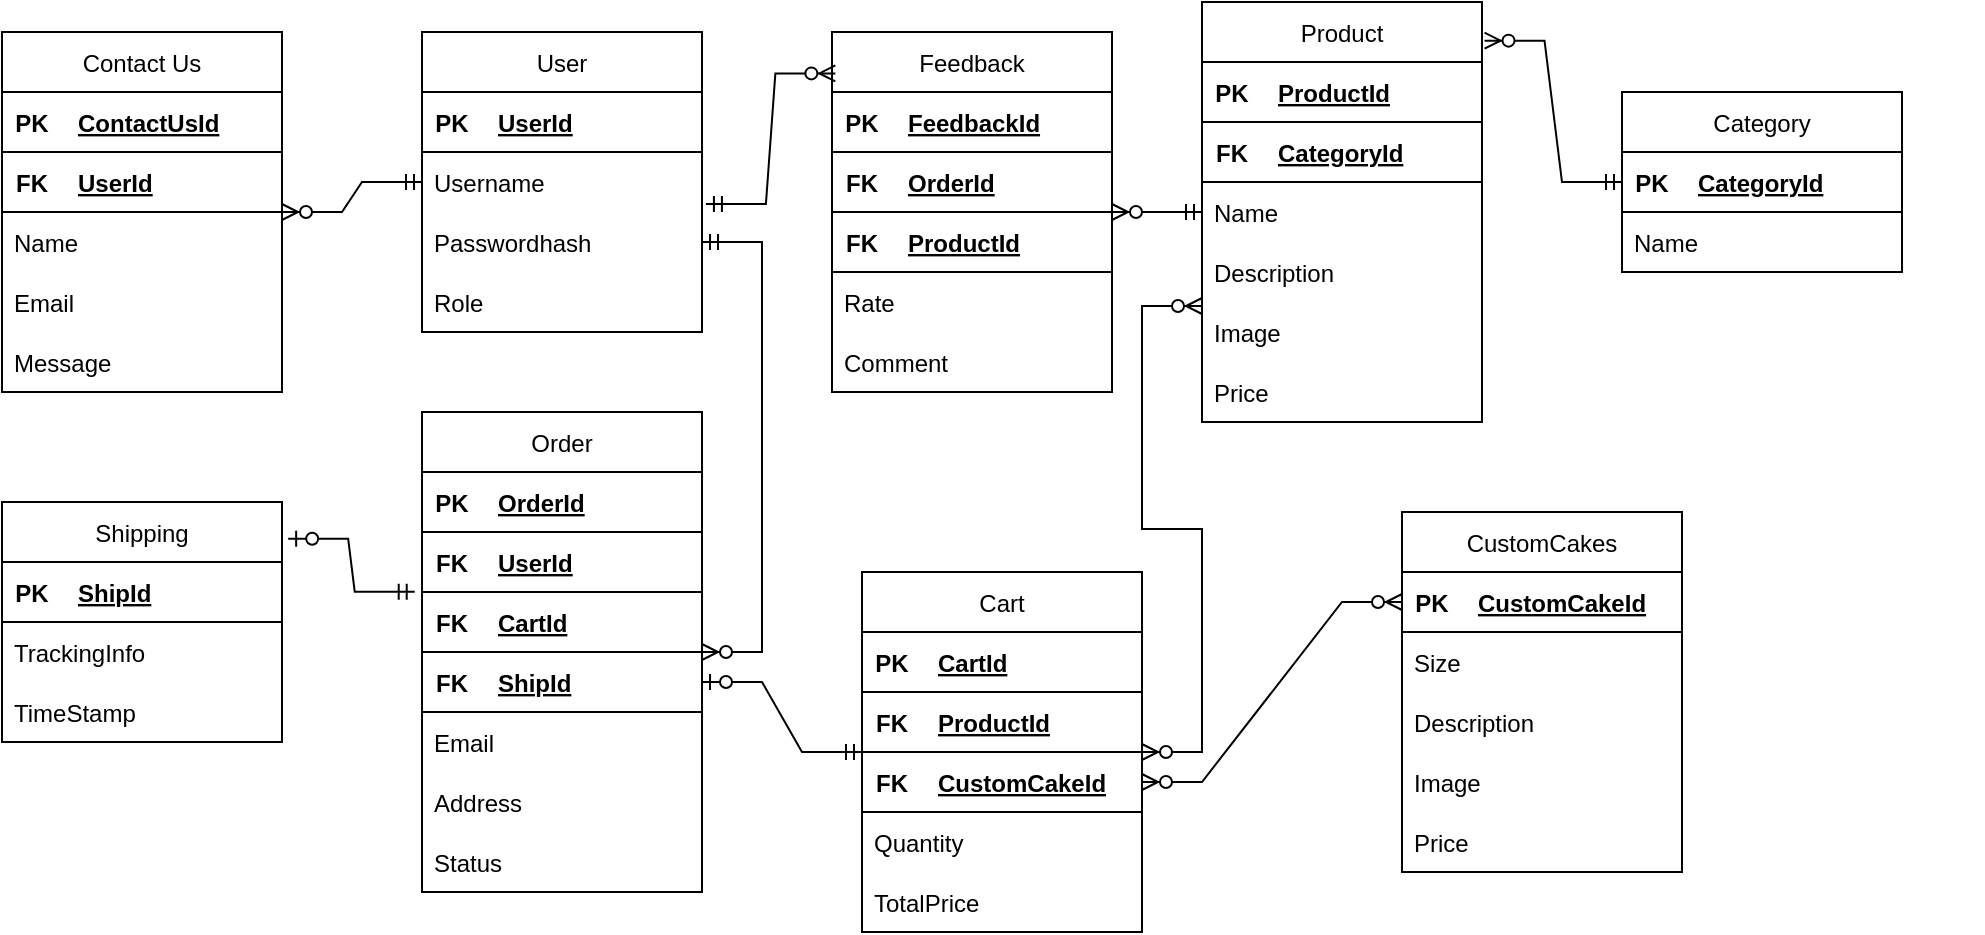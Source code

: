 <mxfile version="20.5.1" type="device"><diagram id="cWGAljSvJRUKLEE6Sag6" name="Page-1"><mxGraphModel dx="2128" dy="1647" grid="1" gridSize="10" guides="1" tooltips="1" connect="1" arrows="1" fold="1" page="1" pageScale="1" pageWidth="850" pageHeight="1100" math="0" shadow="0"><root><mxCell id="0"/><mxCell id="1" parent="0"/><mxCell id="xQ8ZMdHr25wMvEEvFmEQ-3" value="User" style="swimlane;fontStyle=0;childLayout=stackLayout;horizontal=1;startSize=30;horizontalStack=0;resizeParent=1;resizeParentMax=0;resizeLast=0;collapsible=1;marginBottom=0;" parent="1" vertex="1"><mxGeometry x="50" y="-650" width="140" height="150" as="geometry"/></mxCell><mxCell id="ALskU5TVY3MerfSQybo8-21" value="" style="shape=tableRow;horizontal=0;startSize=0;swimlaneHead=0;swimlaneBody=0;fillColor=none;collapsible=0;dropTarget=0;points=[[0,0.5],[1,0.5]];portConstraint=eastwest;top=0;left=0;right=0;bottom=1;" parent="xQ8ZMdHr25wMvEEvFmEQ-3" vertex="1"><mxGeometry y="30" width="140" height="30" as="geometry"/></mxCell><mxCell id="ALskU5TVY3MerfSQybo8-22" value="PK" style="shape=partialRectangle;connectable=0;fillColor=none;top=0;left=0;bottom=0;right=0;fontStyle=1;overflow=hidden;" parent="ALskU5TVY3MerfSQybo8-21" vertex="1"><mxGeometry width="30" height="30" as="geometry"><mxRectangle width="30" height="30" as="alternateBounds"/></mxGeometry></mxCell><mxCell id="ALskU5TVY3MerfSQybo8-23" value="UserId" style="shape=partialRectangle;connectable=0;fillColor=none;top=0;left=0;bottom=0;right=0;align=left;spacingLeft=6;fontStyle=5;overflow=hidden;" parent="ALskU5TVY3MerfSQybo8-21" vertex="1"><mxGeometry x="30" width="150" height="30" as="geometry"><mxRectangle width="150" height="30" as="alternateBounds"/></mxGeometry></mxCell><mxCell id="xQ8ZMdHr25wMvEEvFmEQ-5" value="Username" style="text;strokeColor=none;fillColor=none;align=left;verticalAlign=middle;spacingLeft=4;spacingRight=4;overflow=hidden;points=[[0,0.5],[1,0.5]];portConstraint=eastwest;rotatable=0;" parent="xQ8ZMdHr25wMvEEvFmEQ-3" vertex="1"><mxGeometry y="60" width="140" height="30" as="geometry"/></mxCell><mxCell id="xQ8ZMdHr25wMvEEvFmEQ-6" value="Passwordhash" style="text;strokeColor=none;fillColor=none;align=left;verticalAlign=middle;spacingLeft=4;spacingRight=4;overflow=hidden;points=[[0,0.5],[1,0.5]];portConstraint=eastwest;rotatable=0;" parent="xQ8ZMdHr25wMvEEvFmEQ-3" vertex="1"><mxGeometry y="90" width="140" height="30" as="geometry"/></mxCell><mxCell id="QKYVeMGCWJXLhP2GCF33-6" value="Role" style="text;strokeColor=none;fillColor=none;align=left;verticalAlign=middle;spacingLeft=4;spacingRight=4;overflow=hidden;points=[[0,0.5],[1,0.5]];portConstraint=eastwest;rotatable=0;" parent="xQ8ZMdHr25wMvEEvFmEQ-3" vertex="1"><mxGeometry y="120" width="140" height="30" as="geometry"/></mxCell><mxCell id="xQ8ZMdHr25wMvEEvFmEQ-11" value="Product" style="swimlane;fontStyle=0;childLayout=stackLayout;horizontal=1;startSize=30;horizontalStack=0;resizeParent=1;resizeParentMax=0;resizeLast=0;collapsible=1;marginBottom=0;" parent="1" vertex="1"><mxGeometry x="440" y="-665" width="140" height="210" as="geometry"><mxRectangle x="190" y="360" width="80" height="30" as="alternateBounds"/></mxGeometry></mxCell><mxCell id="ALskU5TVY3MerfSQybo8-33" value="" style="shape=tableRow;horizontal=0;startSize=0;swimlaneHead=0;swimlaneBody=0;fillColor=none;collapsible=0;dropTarget=0;points=[[0,0.5],[1,0.5]];portConstraint=eastwest;top=0;left=0;right=0;bottom=1;" parent="xQ8ZMdHr25wMvEEvFmEQ-11" vertex="1"><mxGeometry y="30" width="140" height="30" as="geometry"/></mxCell><mxCell id="ALskU5TVY3MerfSQybo8-34" value="PK" style="shape=partialRectangle;connectable=0;fillColor=none;top=0;left=0;bottom=0;right=0;fontStyle=1;overflow=hidden;" parent="ALskU5TVY3MerfSQybo8-33" vertex="1"><mxGeometry width="30" height="30" as="geometry"><mxRectangle width="30" height="30" as="alternateBounds"/></mxGeometry></mxCell><mxCell id="ALskU5TVY3MerfSQybo8-35" value="ProductId" style="shape=partialRectangle;connectable=0;fillColor=none;top=0;left=0;bottom=0;right=0;align=left;spacingLeft=6;fontStyle=5;overflow=hidden;" parent="ALskU5TVY3MerfSQybo8-33" vertex="1"><mxGeometry x="30" width="150" height="30" as="geometry"><mxRectangle width="150" height="30" as="alternateBounds"/></mxGeometry></mxCell><mxCell id="ALskU5TVY3MerfSQybo8-62" value="" style="shape=tableRow;horizontal=0;startSize=0;swimlaneHead=0;swimlaneBody=0;fillColor=none;collapsible=0;dropTarget=0;points=[[0,0.5],[1,0.5]];portConstraint=eastwest;top=0;left=0;right=0;bottom=1;" parent="xQ8ZMdHr25wMvEEvFmEQ-11" vertex="1"><mxGeometry y="60" width="140" height="30" as="geometry"/></mxCell><mxCell id="ALskU5TVY3MerfSQybo8-63" value="FK" style="shape=partialRectangle;connectable=0;fillColor=none;top=0;left=0;bottom=0;right=0;fontStyle=1;overflow=hidden;" parent="ALskU5TVY3MerfSQybo8-62" vertex="1"><mxGeometry width="30" height="30" as="geometry"><mxRectangle width="30" height="30" as="alternateBounds"/></mxGeometry></mxCell><mxCell id="ALskU5TVY3MerfSQybo8-64" value="CategoryId" style="shape=partialRectangle;connectable=0;fillColor=none;top=0;left=0;bottom=0;right=0;align=left;spacingLeft=6;fontStyle=5;overflow=hidden;" parent="ALskU5TVY3MerfSQybo8-62" vertex="1"><mxGeometry x="30" width="150" height="30" as="geometry"><mxRectangle width="150" height="30" as="alternateBounds"/></mxGeometry></mxCell><mxCell id="xQ8ZMdHr25wMvEEvFmEQ-13" value="Name" style="text;strokeColor=none;fillColor=none;align=left;verticalAlign=middle;spacingLeft=4;spacingRight=4;overflow=hidden;points=[[0,0.5],[1,0.5]];portConstraint=eastwest;rotatable=0;" parent="xQ8ZMdHr25wMvEEvFmEQ-11" vertex="1"><mxGeometry y="90" width="140" height="30" as="geometry"/></mxCell><mxCell id="xQ8ZMdHr25wMvEEvFmEQ-14" value="Description" style="text;strokeColor=none;fillColor=none;align=left;verticalAlign=middle;spacingLeft=4;spacingRight=4;overflow=hidden;points=[[0,0.5],[1,0.5]];portConstraint=eastwest;rotatable=0;" parent="xQ8ZMdHr25wMvEEvFmEQ-11" vertex="1"><mxGeometry y="120" width="140" height="30" as="geometry"/></mxCell><mxCell id="xQ8ZMdHr25wMvEEvFmEQ-19" value="Image" style="text;strokeColor=none;fillColor=none;align=left;verticalAlign=middle;spacingLeft=4;spacingRight=4;overflow=hidden;points=[[0,0.5],[1,0.5]];portConstraint=eastwest;rotatable=0;" parent="xQ8ZMdHr25wMvEEvFmEQ-11" vertex="1"><mxGeometry y="150" width="140" height="30" as="geometry"/></mxCell><mxCell id="xQ8ZMdHr25wMvEEvFmEQ-39" value="Price" style="text;strokeColor=none;fillColor=none;align=left;verticalAlign=middle;spacingLeft=4;spacingRight=4;overflow=hidden;points=[[0,0.5],[1,0.5]];portConstraint=eastwest;rotatable=0;" parent="xQ8ZMdHr25wMvEEvFmEQ-11" vertex="1"><mxGeometry y="180" width="140" height="30" as="geometry"/></mxCell><mxCell id="xQ8ZMdHr25wMvEEvFmEQ-24" value="Feedback" style="swimlane;fontStyle=0;childLayout=stackLayout;horizontal=1;startSize=30;horizontalStack=0;resizeParent=1;resizeParentMax=0;resizeLast=0;collapsible=1;marginBottom=0;" parent="1" vertex="1"><mxGeometry x="255" y="-650" width="140" height="180" as="geometry"><mxRectangle x="190" y="360" width="80" height="30" as="alternateBounds"/></mxGeometry></mxCell><mxCell id="ALskU5TVY3MerfSQybo8-46" value="" style="shape=tableRow;horizontal=0;startSize=0;swimlaneHead=0;swimlaneBody=0;fillColor=none;collapsible=0;dropTarget=0;points=[[0,0.5],[1,0.5]];portConstraint=eastwest;top=0;left=0;right=0;bottom=1;" parent="xQ8ZMdHr25wMvEEvFmEQ-24" vertex="1"><mxGeometry y="30" width="140" height="30" as="geometry"/></mxCell><mxCell id="ALskU5TVY3MerfSQybo8-47" value="PK" style="shape=partialRectangle;connectable=0;fillColor=none;top=0;left=0;bottom=0;right=0;fontStyle=1;overflow=hidden;" parent="ALskU5TVY3MerfSQybo8-46" vertex="1"><mxGeometry width="30" height="30" as="geometry"><mxRectangle width="30" height="30" as="alternateBounds"/></mxGeometry></mxCell><mxCell id="ALskU5TVY3MerfSQybo8-48" value="FeedbackId" style="shape=partialRectangle;connectable=0;fillColor=none;top=0;left=0;bottom=0;right=0;align=left;spacingLeft=6;fontStyle=5;overflow=hidden;" parent="ALskU5TVY3MerfSQybo8-46" vertex="1"><mxGeometry x="30" width="150" height="30" as="geometry"><mxRectangle width="150" height="30" as="alternateBounds"/></mxGeometry></mxCell><mxCell id="ALskU5TVY3MerfSQybo8-59" value="" style="shape=tableRow;horizontal=0;startSize=0;swimlaneHead=0;swimlaneBody=0;fillColor=none;collapsible=0;dropTarget=0;points=[[0,0.5],[1,0.5]];portConstraint=eastwest;top=0;left=0;right=0;bottom=1;" parent="xQ8ZMdHr25wMvEEvFmEQ-24" vertex="1"><mxGeometry y="60" width="140" height="30" as="geometry"/></mxCell><mxCell id="ALskU5TVY3MerfSQybo8-60" value="FK" style="shape=partialRectangle;connectable=0;fillColor=none;top=0;left=0;bottom=0;right=0;fontStyle=1;overflow=hidden;" parent="ALskU5TVY3MerfSQybo8-59" vertex="1"><mxGeometry width="30" height="30" as="geometry"><mxRectangle width="30" height="30" as="alternateBounds"/></mxGeometry></mxCell><mxCell id="ALskU5TVY3MerfSQybo8-61" value="OrderId" style="shape=partialRectangle;connectable=0;fillColor=none;top=0;left=0;bottom=0;right=0;align=left;spacingLeft=6;fontStyle=5;overflow=hidden;" parent="ALskU5TVY3MerfSQybo8-59" vertex="1"><mxGeometry x="30" width="150" height="30" as="geometry"><mxRectangle width="150" height="30" as="alternateBounds"/></mxGeometry></mxCell><mxCell id="ALskU5TVY3MerfSQybo8-78" value="" style="shape=tableRow;horizontal=0;startSize=0;swimlaneHead=0;swimlaneBody=0;fillColor=none;collapsible=0;dropTarget=0;points=[[0,0.5],[1,0.5]];portConstraint=eastwest;top=0;left=0;right=0;bottom=1;" parent="xQ8ZMdHr25wMvEEvFmEQ-24" vertex="1"><mxGeometry y="90" width="140" height="30" as="geometry"/></mxCell><mxCell id="ALskU5TVY3MerfSQybo8-79" value="FK" style="shape=partialRectangle;connectable=0;fillColor=none;top=0;left=0;bottom=0;right=0;fontStyle=1;overflow=hidden;" parent="ALskU5TVY3MerfSQybo8-78" vertex="1"><mxGeometry width="30" height="30" as="geometry"><mxRectangle width="30" height="30" as="alternateBounds"/></mxGeometry></mxCell><mxCell id="ALskU5TVY3MerfSQybo8-80" value="ProductId" style="shape=partialRectangle;connectable=0;fillColor=none;top=0;left=0;bottom=0;right=0;align=left;spacingLeft=6;fontStyle=5;overflow=hidden;" parent="ALskU5TVY3MerfSQybo8-78" vertex="1"><mxGeometry x="30" width="150" height="30" as="geometry"><mxRectangle width="150" height="30" as="alternateBounds"/></mxGeometry></mxCell><mxCell id="xQ8ZMdHr25wMvEEvFmEQ-27" value="Rate" style="text;strokeColor=none;fillColor=none;align=left;verticalAlign=middle;spacingLeft=4;spacingRight=4;overflow=hidden;points=[[0,0.5],[1,0.5]];portConstraint=eastwest;rotatable=0;" parent="xQ8ZMdHr25wMvEEvFmEQ-24" vertex="1"><mxGeometry y="120" width="140" height="30" as="geometry"/></mxCell><mxCell id="xQ8ZMdHr25wMvEEvFmEQ-28" value="Comment" style="text;strokeColor=none;fillColor=none;align=left;verticalAlign=middle;spacingLeft=4;spacingRight=4;overflow=hidden;points=[[0,0.5],[1,0.5]];portConstraint=eastwest;rotatable=0;" parent="xQ8ZMdHr25wMvEEvFmEQ-24" vertex="1"><mxGeometry y="150" width="140" height="30" as="geometry"/></mxCell><mxCell id="xQ8ZMdHr25wMvEEvFmEQ-32" value="Order" style="swimlane;fontStyle=0;childLayout=stackLayout;horizontal=1;startSize=30;horizontalStack=0;resizeParent=1;resizeParentMax=0;resizeLast=0;collapsible=1;marginBottom=0;" parent="1" vertex="1"><mxGeometry x="50" y="-460" width="140" height="240" as="geometry"/></mxCell><mxCell id="ALskU5TVY3MerfSQybo8-43" value="" style="shape=tableRow;horizontal=0;startSize=0;swimlaneHead=0;swimlaneBody=0;fillColor=none;collapsible=0;dropTarget=0;points=[[0,0.5],[1,0.5]];portConstraint=eastwest;top=0;left=0;right=0;bottom=1;" parent="xQ8ZMdHr25wMvEEvFmEQ-32" vertex="1"><mxGeometry y="30" width="140" height="30" as="geometry"/></mxCell><mxCell id="ALskU5TVY3MerfSQybo8-44" value="PK" style="shape=partialRectangle;connectable=0;fillColor=none;top=0;left=0;bottom=0;right=0;fontStyle=1;overflow=hidden;" parent="ALskU5TVY3MerfSQybo8-43" vertex="1"><mxGeometry width="30" height="30" as="geometry"><mxRectangle width="30" height="30" as="alternateBounds"/></mxGeometry></mxCell><mxCell id="ALskU5TVY3MerfSQybo8-45" value="OrderId" style="shape=partialRectangle;connectable=0;fillColor=none;top=0;left=0;bottom=0;right=0;align=left;spacingLeft=6;fontStyle=5;overflow=hidden;" parent="ALskU5TVY3MerfSQybo8-43" vertex="1"><mxGeometry x="30" width="150" height="30" as="geometry"><mxRectangle width="150" height="30" as="alternateBounds"/></mxGeometry></mxCell><mxCell id="ALskU5TVY3MerfSQybo8-65" value="" style="shape=tableRow;horizontal=0;startSize=0;swimlaneHead=0;swimlaneBody=0;fillColor=none;collapsible=0;dropTarget=0;points=[[0,0.5],[1,0.5]];portConstraint=eastwest;top=0;left=0;right=0;bottom=1;" parent="xQ8ZMdHr25wMvEEvFmEQ-32" vertex="1"><mxGeometry y="60" width="140" height="30" as="geometry"/></mxCell><mxCell id="ALskU5TVY3MerfSQybo8-66" value="FK" style="shape=partialRectangle;connectable=0;fillColor=none;top=0;left=0;bottom=0;right=0;fontStyle=1;overflow=hidden;" parent="ALskU5TVY3MerfSQybo8-65" vertex="1"><mxGeometry width="30" height="30" as="geometry"><mxRectangle width="30" height="30" as="alternateBounds"/></mxGeometry></mxCell><mxCell id="ALskU5TVY3MerfSQybo8-67" value="UserId" style="shape=partialRectangle;connectable=0;fillColor=none;top=0;left=0;bottom=0;right=0;align=left;spacingLeft=6;fontStyle=5;overflow=hidden;" parent="ALskU5TVY3MerfSQybo8-65" vertex="1"><mxGeometry x="30" width="150" height="30" as="geometry"><mxRectangle width="150" height="30" as="alternateBounds"/></mxGeometry></mxCell><mxCell id="ALskU5TVY3MerfSQybo8-81" value="" style="shape=tableRow;horizontal=0;startSize=0;swimlaneHead=0;swimlaneBody=0;fillColor=none;collapsible=0;dropTarget=0;points=[[0,0.5],[1,0.5]];portConstraint=eastwest;top=0;left=0;right=0;bottom=1;" parent="xQ8ZMdHr25wMvEEvFmEQ-32" vertex="1"><mxGeometry y="90" width="140" height="30" as="geometry"/></mxCell><mxCell id="ALskU5TVY3MerfSQybo8-82" value="FK" style="shape=partialRectangle;connectable=0;fillColor=none;top=0;left=0;bottom=0;right=0;fontStyle=1;overflow=hidden;" parent="ALskU5TVY3MerfSQybo8-81" vertex="1"><mxGeometry width="30" height="30" as="geometry"><mxRectangle width="30" height="30" as="alternateBounds"/></mxGeometry></mxCell><mxCell id="ALskU5TVY3MerfSQybo8-83" value="CartId" style="shape=partialRectangle;connectable=0;fillColor=none;top=0;left=0;bottom=0;right=0;align=left;spacingLeft=6;fontStyle=5;overflow=hidden;" parent="ALskU5TVY3MerfSQybo8-81" vertex="1"><mxGeometry x="30" width="150" height="30" as="geometry"><mxRectangle width="150" height="30" as="alternateBounds"/></mxGeometry></mxCell><mxCell id="ALskU5TVY3MerfSQybo8-91" value="" style="shape=tableRow;horizontal=0;startSize=0;swimlaneHead=0;swimlaneBody=0;fillColor=none;collapsible=0;dropTarget=0;points=[[0,0.5],[1,0.5]];portConstraint=eastwest;top=0;left=0;right=0;bottom=1;" parent="xQ8ZMdHr25wMvEEvFmEQ-32" vertex="1"><mxGeometry y="120" width="140" height="30" as="geometry"/></mxCell><mxCell id="ALskU5TVY3MerfSQybo8-92" value="FK" style="shape=partialRectangle;connectable=0;fillColor=none;top=0;left=0;bottom=0;right=0;fontStyle=1;overflow=hidden;" parent="ALskU5TVY3MerfSQybo8-91" vertex="1"><mxGeometry width="30" height="30" as="geometry"><mxRectangle width="30" height="30" as="alternateBounds"/></mxGeometry></mxCell><mxCell id="ALskU5TVY3MerfSQybo8-93" value="ShipId" style="shape=partialRectangle;connectable=0;fillColor=none;top=0;left=0;bottom=0;right=0;align=left;spacingLeft=6;fontStyle=5;overflow=hidden;" parent="ALskU5TVY3MerfSQybo8-91" vertex="1"><mxGeometry x="30" width="150" height="30" as="geometry"><mxRectangle width="150" height="30" as="alternateBounds"/></mxGeometry></mxCell><mxCell id="xQ8ZMdHr25wMvEEvFmEQ-63" value="Email" style="text;strokeColor=none;fillColor=none;align=left;verticalAlign=middle;spacingLeft=4;spacingRight=4;overflow=hidden;points=[[0,0.5],[1,0.5]];portConstraint=eastwest;rotatable=0;" parent="xQ8ZMdHr25wMvEEvFmEQ-32" vertex="1"><mxGeometry y="150" width="140" height="30" as="geometry"/></mxCell><mxCell id="xQ8ZMdHr25wMvEEvFmEQ-64" value="Address" style="text;strokeColor=none;fillColor=none;align=left;verticalAlign=middle;spacingLeft=4;spacingRight=4;overflow=hidden;points=[[0,0.5],[1,0.5]];portConstraint=eastwest;rotatable=0;" parent="xQ8ZMdHr25wMvEEvFmEQ-32" vertex="1"><mxGeometry y="180" width="140" height="30" as="geometry"/></mxCell><mxCell id="QKYVeMGCWJXLhP2GCF33-1" value="Status" style="text;strokeColor=none;fillColor=none;align=left;verticalAlign=middle;spacingLeft=4;spacingRight=4;overflow=hidden;points=[[0,0.5],[1,0.5]];portConstraint=eastwest;rotatable=0;" parent="xQ8ZMdHr25wMvEEvFmEQ-32" vertex="1"><mxGeometry y="210" width="140" height="30" as="geometry"/></mxCell><mxCell id="xQ8ZMdHr25wMvEEvFmEQ-42" value="Cart" style="swimlane;fontStyle=0;childLayout=stackLayout;horizontal=1;startSize=30;horizontalStack=0;resizeParent=1;resizeParentMax=0;resizeLast=0;collapsible=1;marginBottom=0;" parent="1" vertex="1"><mxGeometry x="270" y="-380" width="140" height="180" as="geometry"/></mxCell><mxCell id="ALskU5TVY3MerfSQybo8-49" value="" style="shape=tableRow;horizontal=0;startSize=0;swimlaneHead=0;swimlaneBody=0;fillColor=none;collapsible=0;dropTarget=0;points=[[0,0.5],[1,0.5]];portConstraint=eastwest;top=0;left=0;right=0;bottom=1;" parent="xQ8ZMdHr25wMvEEvFmEQ-42" vertex="1"><mxGeometry y="30" width="140" height="30" as="geometry"/></mxCell><mxCell id="ALskU5TVY3MerfSQybo8-50" value="PK" style="shape=partialRectangle;connectable=0;fillColor=none;top=0;left=0;bottom=0;right=0;fontStyle=1;overflow=hidden;" parent="ALskU5TVY3MerfSQybo8-49" vertex="1"><mxGeometry width="30" height="30" as="geometry"><mxRectangle width="30" height="30" as="alternateBounds"/></mxGeometry></mxCell><mxCell id="ALskU5TVY3MerfSQybo8-51" value="CartId" style="shape=partialRectangle;connectable=0;fillColor=none;top=0;left=0;bottom=0;right=0;align=left;spacingLeft=6;fontStyle=5;overflow=hidden;" parent="ALskU5TVY3MerfSQybo8-49" vertex="1"><mxGeometry x="30" width="150" height="30" as="geometry"><mxRectangle width="150" height="30" as="alternateBounds"/></mxGeometry></mxCell><mxCell id="ALskU5TVY3MerfSQybo8-74" value="" style="shape=tableRow;horizontal=0;startSize=0;swimlaneHead=0;swimlaneBody=0;fillColor=none;collapsible=0;dropTarget=0;points=[[0,0.5],[1,0.5]];portConstraint=eastwest;top=0;left=0;right=0;bottom=1;" parent="xQ8ZMdHr25wMvEEvFmEQ-42" vertex="1"><mxGeometry y="60" width="140" height="30" as="geometry"/></mxCell><mxCell id="ALskU5TVY3MerfSQybo8-75" value="FK" style="shape=partialRectangle;connectable=0;fillColor=none;top=0;left=0;bottom=0;right=0;fontStyle=1;overflow=hidden;" parent="ALskU5TVY3MerfSQybo8-74" vertex="1"><mxGeometry width="30" height="30" as="geometry"><mxRectangle width="30" height="30" as="alternateBounds"/></mxGeometry></mxCell><mxCell id="ALskU5TVY3MerfSQybo8-76" value="ProductId" style="shape=partialRectangle;connectable=0;fillColor=none;top=0;left=0;bottom=0;right=0;align=left;spacingLeft=6;fontStyle=5;overflow=hidden;" parent="ALskU5TVY3MerfSQybo8-74" vertex="1"><mxGeometry x="30" width="150" height="30" as="geometry"><mxRectangle width="150" height="30" as="alternateBounds"/></mxGeometry></mxCell><mxCell id="ALskU5TVY3MerfSQybo8-110" value="" style="shape=tableRow;horizontal=0;startSize=0;swimlaneHead=0;swimlaneBody=0;fillColor=none;collapsible=0;dropTarget=0;points=[[0,0.5],[1,0.5]];portConstraint=eastwest;top=0;left=0;right=0;bottom=1;" parent="xQ8ZMdHr25wMvEEvFmEQ-42" vertex="1"><mxGeometry y="90" width="140" height="30" as="geometry"/></mxCell><mxCell id="ALskU5TVY3MerfSQybo8-111" value="FK" style="shape=partialRectangle;connectable=0;fillColor=none;top=0;left=0;bottom=0;right=0;fontStyle=1;overflow=hidden;" parent="ALskU5TVY3MerfSQybo8-110" vertex="1"><mxGeometry width="30" height="30" as="geometry"><mxRectangle width="30" height="30" as="alternateBounds"/></mxGeometry></mxCell><mxCell id="ALskU5TVY3MerfSQybo8-112" value="CustomCakeId" style="shape=partialRectangle;connectable=0;fillColor=none;top=0;left=0;bottom=0;right=0;align=left;spacingLeft=6;fontStyle=5;overflow=hidden;" parent="ALskU5TVY3MerfSQybo8-110" vertex="1"><mxGeometry x="30" width="150" height="30" as="geometry"><mxRectangle width="150" height="30" as="alternateBounds"/></mxGeometry></mxCell><mxCell id="xQ8ZMdHr25wMvEEvFmEQ-55" value="Quantity" style="text;strokeColor=none;fillColor=none;align=left;verticalAlign=middle;spacingLeft=4;spacingRight=4;overflow=hidden;points=[[0,0.5],[1,0.5]];portConstraint=eastwest;rotatable=0;" parent="xQ8ZMdHr25wMvEEvFmEQ-42" vertex="1"><mxGeometry y="120" width="140" height="30" as="geometry"/></mxCell><mxCell id="d6dL6fDseeUpyqKoLsGu-4" value="TotalPrice" style="text;strokeColor=none;fillColor=none;align=left;verticalAlign=middle;spacingLeft=4;spacingRight=4;overflow=hidden;points=[[0,0.5],[1,0.5]];portConstraint=eastwest;rotatable=0;" parent="xQ8ZMdHr25wMvEEvFmEQ-42" vertex="1"><mxGeometry y="150" width="140" height="30" as="geometry"/></mxCell><mxCell id="xQ8ZMdHr25wMvEEvFmEQ-72" value="Shipping" style="swimlane;fontStyle=0;childLayout=stackLayout;horizontal=1;startSize=30;horizontalStack=0;resizeParent=1;resizeParentMax=0;resizeLast=0;collapsible=1;marginBottom=0;" parent="1" vertex="1"><mxGeometry x="-160" y="-415" width="140" height="120" as="geometry"><mxRectangle x="50" y="-160" width="90" height="30" as="alternateBounds"/></mxGeometry></mxCell><mxCell id="ALskU5TVY3MerfSQybo8-55" value="" style="shape=tableRow;horizontal=0;startSize=0;swimlaneHead=0;swimlaneBody=0;fillColor=none;collapsible=0;dropTarget=0;points=[[0,0.5],[1,0.5]];portConstraint=eastwest;top=0;left=0;right=0;bottom=1;" parent="xQ8ZMdHr25wMvEEvFmEQ-72" vertex="1"><mxGeometry y="30" width="140" height="30" as="geometry"/></mxCell><mxCell id="ALskU5TVY3MerfSQybo8-56" value="PK" style="shape=partialRectangle;connectable=0;fillColor=none;top=0;left=0;bottom=0;right=0;fontStyle=1;overflow=hidden;" parent="ALskU5TVY3MerfSQybo8-55" vertex="1"><mxGeometry width="30" height="30" as="geometry"><mxRectangle width="30" height="30" as="alternateBounds"/></mxGeometry></mxCell><mxCell id="ALskU5TVY3MerfSQybo8-57" value="ShipId" style="shape=partialRectangle;connectable=0;fillColor=none;top=0;left=0;bottom=0;right=0;align=left;spacingLeft=6;fontStyle=5;overflow=hidden;" parent="ALskU5TVY3MerfSQybo8-55" vertex="1"><mxGeometry x="30" width="150" height="30" as="geometry"><mxRectangle width="150" height="30" as="alternateBounds"/></mxGeometry></mxCell><mxCell id="xQ8ZMdHr25wMvEEvFmEQ-74" value="TrackingInfo" style="text;strokeColor=none;fillColor=none;align=left;verticalAlign=middle;spacingLeft=4;spacingRight=4;overflow=hidden;points=[[0,0.5],[1,0.5]];portConstraint=eastwest;rotatable=0;" parent="xQ8ZMdHr25wMvEEvFmEQ-72" vertex="1"><mxGeometry y="60" width="140" height="30" as="geometry"/></mxCell><mxCell id="QKYVeMGCWJXLhP2GCF33-5" value="TimeStamp" style="text;strokeColor=none;fillColor=none;align=left;verticalAlign=middle;spacingLeft=4;spacingRight=4;overflow=hidden;points=[[0,0.5],[1,0.5]];portConstraint=eastwest;rotatable=0;" parent="xQ8ZMdHr25wMvEEvFmEQ-72" vertex="1"><mxGeometry y="90" width="140" height="30" as="geometry"/></mxCell><mxCell id="xQ8ZMdHr25wMvEEvFmEQ-78" value="Category" style="swimlane;fontStyle=0;childLayout=stackLayout;horizontal=1;startSize=30;horizontalStack=0;resizeParent=1;resizeParentMax=0;resizeLast=0;collapsible=1;marginBottom=0;" parent="1" vertex="1"><mxGeometry x="650" y="-620" width="140" height="90" as="geometry"/></mxCell><mxCell id="ALskU5TVY3MerfSQybo8-37" value="" style="shape=tableRow;horizontal=0;startSize=0;swimlaneHead=0;swimlaneBody=0;fillColor=none;collapsible=0;dropTarget=0;points=[[0,0.5],[1,0.5]];portConstraint=eastwest;top=0;left=0;right=0;bottom=1;" parent="xQ8ZMdHr25wMvEEvFmEQ-78" vertex="1"><mxGeometry y="30" width="140" height="30" as="geometry"/></mxCell><mxCell id="ALskU5TVY3MerfSQybo8-38" value="PK" style="shape=partialRectangle;connectable=0;fillColor=none;top=0;left=0;bottom=0;right=0;fontStyle=1;overflow=hidden;" parent="ALskU5TVY3MerfSQybo8-37" vertex="1"><mxGeometry width="30" height="30" as="geometry"><mxRectangle width="30" height="30" as="alternateBounds"/></mxGeometry></mxCell><mxCell id="ALskU5TVY3MerfSQybo8-39" value="CategoryId" style="shape=partialRectangle;connectable=0;fillColor=none;top=0;left=0;bottom=0;right=0;align=left;spacingLeft=6;fontStyle=5;overflow=hidden;" parent="ALskU5TVY3MerfSQybo8-37" vertex="1"><mxGeometry x="30" width="150" height="30" as="geometry"><mxRectangle width="150" height="30" as="alternateBounds"/></mxGeometry></mxCell><mxCell id="xQ8ZMdHr25wMvEEvFmEQ-80" value="Name" style="text;strokeColor=none;fillColor=none;align=left;verticalAlign=middle;spacingLeft=4;spacingRight=4;overflow=hidden;points=[[0,0.5],[1,0.5]];portConstraint=eastwest;rotatable=0;" parent="xQ8ZMdHr25wMvEEvFmEQ-78" vertex="1"><mxGeometry y="60" width="140" height="30" as="geometry"/></mxCell><mxCell id="xQ8ZMdHr25wMvEEvFmEQ-84" value="Contact Us" style="swimlane;fontStyle=0;childLayout=stackLayout;horizontal=1;startSize=30;horizontalStack=0;resizeParent=1;resizeParentMax=0;resizeLast=0;collapsible=1;marginBottom=0;" parent="1" vertex="1"><mxGeometry x="-160" y="-650" width="140" height="180" as="geometry"/></mxCell><mxCell id="ALskU5TVY3MerfSQybo8-40" value="" style="shape=tableRow;horizontal=0;startSize=0;swimlaneHead=0;swimlaneBody=0;fillColor=none;collapsible=0;dropTarget=0;points=[[0,0.5],[1,0.5]];portConstraint=eastwest;top=0;left=0;right=0;bottom=1;" parent="xQ8ZMdHr25wMvEEvFmEQ-84" vertex="1"><mxGeometry y="30" width="140" height="30" as="geometry"/></mxCell><mxCell id="ALskU5TVY3MerfSQybo8-41" value="PK" style="shape=partialRectangle;connectable=0;fillColor=none;top=0;left=0;bottom=0;right=0;fontStyle=1;overflow=hidden;" parent="ALskU5TVY3MerfSQybo8-40" vertex="1"><mxGeometry width="30" height="30" as="geometry"><mxRectangle width="30" height="30" as="alternateBounds"/></mxGeometry></mxCell><mxCell id="ALskU5TVY3MerfSQybo8-42" value="ContactUsId" style="shape=partialRectangle;connectable=0;fillColor=none;top=0;left=0;bottom=0;right=0;align=left;spacingLeft=6;fontStyle=5;overflow=hidden;" parent="ALskU5TVY3MerfSQybo8-40" vertex="1"><mxGeometry x="30" width="150" height="30" as="geometry"><mxRectangle width="150" height="30" as="alternateBounds"/></mxGeometry></mxCell><mxCell id="ALskU5TVY3MerfSQybo8-68" value="" style="shape=tableRow;horizontal=0;startSize=0;swimlaneHead=0;swimlaneBody=0;fillColor=none;collapsible=0;dropTarget=0;points=[[0,0.5],[1,0.5]];portConstraint=eastwest;top=0;left=0;right=0;bottom=1;" parent="xQ8ZMdHr25wMvEEvFmEQ-84" vertex="1"><mxGeometry y="60" width="140" height="30" as="geometry"/></mxCell><mxCell id="ALskU5TVY3MerfSQybo8-69" value="FK" style="shape=partialRectangle;connectable=0;fillColor=none;top=0;left=0;bottom=0;right=0;fontStyle=1;overflow=hidden;" parent="ALskU5TVY3MerfSQybo8-68" vertex="1"><mxGeometry width="30" height="30" as="geometry"><mxRectangle width="30" height="30" as="alternateBounds"/></mxGeometry></mxCell><mxCell id="ALskU5TVY3MerfSQybo8-70" value="UserId" style="shape=partialRectangle;connectable=0;fillColor=none;top=0;left=0;bottom=0;right=0;align=left;spacingLeft=6;fontStyle=5;overflow=hidden;" parent="ALskU5TVY3MerfSQybo8-68" vertex="1"><mxGeometry x="30" width="150" height="30" as="geometry"><mxRectangle width="150" height="30" as="alternateBounds"/></mxGeometry></mxCell><mxCell id="xQ8ZMdHr25wMvEEvFmEQ-88" value="Name" style="text;strokeColor=none;fillColor=none;align=left;verticalAlign=middle;spacingLeft=4;spacingRight=4;overflow=hidden;points=[[0,0.5],[1,0.5]];portConstraint=eastwest;rotatable=0;" parent="xQ8ZMdHr25wMvEEvFmEQ-84" vertex="1"><mxGeometry y="90" width="140" height="30" as="geometry"/></mxCell><mxCell id="ALskU5TVY3MerfSQybo8-94" value="Email" style="text;strokeColor=none;fillColor=none;align=left;verticalAlign=middle;spacingLeft=4;spacingRight=4;overflow=hidden;points=[[0,0.5],[1,0.5]];portConstraint=eastwest;rotatable=0;" parent="xQ8ZMdHr25wMvEEvFmEQ-84" vertex="1"><mxGeometry y="120" width="140" height="30" as="geometry"/></mxCell><mxCell id="ALskU5TVY3MerfSQybo8-95" value="Message" style="text;strokeColor=none;fillColor=none;align=left;verticalAlign=middle;spacingLeft=4;spacingRight=4;overflow=hidden;points=[[0,0.5],[1,0.5]];portConstraint=eastwest;rotatable=0;" parent="xQ8ZMdHr25wMvEEvFmEQ-84" vertex="1"><mxGeometry y="150" width="140" height="30" as="geometry"/></mxCell><mxCell id="xQ8ZMdHr25wMvEEvFmEQ-98" value="CustomCakes" style="swimlane;fontStyle=0;childLayout=stackLayout;horizontal=1;startSize=30;horizontalStack=0;resizeParent=1;resizeParentMax=0;resizeLast=0;collapsible=1;marginBottom=0;" parent="1" vertex="1"><mxGeometry x="540" y="-410" width="140" height="180" as="geometry"/></mxCell><mxCell id="ALskU5TVY3MerfSQybo8-52" value="" style="shape=tableRow;horizontal=0;startSize=0;swimlaneHead=0;swimlaneBody=0;fillColor=none;collapsible=0;dropTarget=0;points=[[0,0.5],[1,0.5]];portConstraint=eastwest;top=0;left=0;right=0;bottom=1;" parent="xQ8ZMdHr25wMvEEvFmEQ-98" vertex="1"><mxGeometry y="30" width="140" height="30" as="geometry"/></mxCell><mxCell id="ALskU5TVY3MerfSQybo8-53" value="PK" style="shape=partialRectangle;connectable=0;fillColor=none;top=0;left=0;bottom=0;right=0;fontStyle=1;overflow=hidden;" parent="ALskU5TVY3MerfSQybo8-52" vertex="1"><mxGeometry width="30" height="30" as="geometry"><mxRectangle width="30" height="30" as="alternateBounds"/></mxGeometry></mxCell><mxCell id="ALskU5TVY3MerfSQybo8-54" value="CustomCakeId" style="shape=partialRectangle;connectable=0;fillColor=none;top=0;left=0;bottom=0;right=0;align=left;spacingLeft=6;fontStyle=5;overflow=hidden;" parent="ALskU5TVY3MerfSQybo8-52" vertex="1"><mxGeometry x="30" width="150" height="30" as="geometry"><mxRectangle width="150" height="30" as="alternateBounds"/></mxGeometry></mxCell><mxCell id="QKYVeMGCWJXLhP2GCF33-8" value="Size" style="text;strokeColor=none;fillColor=none;align=left;verticalAlign=middle;spacingLeft=4;spacingRight=4;overflow=hidden;points=[[0,0.5],[1,0.5]];portConstraint=eastwest;rotatable=0;" parent="xQ8ZMdHr25wMvEEvFmEQ-98" vertex="1"><mxGeometry y="60" width="140" height="30" as="geometry"/></mxCell><mxCell id="QKYVeMGCWJXLhP2GCF33-3" value="Description" style="text;strokeColor=none;fillColor=none;align=left;verticalAlign=middle;spacingLeft=4;spacingRight=4;overflow=hidden;points=[[0,0.5],[1,0.5]];portConstraint=eastwest;rotatable=0;" parent="xQ8ZMdHr25wMvEEvFmEQ-98" vertex="1"><mxGeometry y="90" width="140" height="30" as="geometry"/></mxCell><mxCell id="QKYVeMGCWJXLhP2GCF33-7" value="Image" style="text;strokeColor=none;fillColor=none;align=left;verticalAlign=middle;spacingLeft=4;spacingRight=4;overflow=hidden;points=[[0,0.5],[1,0.5]];portConstraint=eastwest;rotatable=0;" parent="xQ8ZMdHr25wMvEEvFmEQ-98" vertex="1"><mxGeometry y="120" width="140" height="30" as="geometry"/></mxCell><mxCell id="d6dL6fDseeUpyqKoLsGu-2" value="Price" style="text;strokeColor=none;fillColor=none;align=left;verticalAlign=middle;spacingLeft=4;spacingRight=4;overflow=hidden;points=[[0,0.5],[1,0.5]];portConstraint=eastwest;rotatable=0;" parent="xQ8ZMdHr25wMvEEvFmEQ-98" vertex="1"><mxGeometry y="150" width="140" height="30" as="geometry"/></mxCell><mxCell id="ALskU5TVY3MerfSQybo8-96" value="" style="edgeStyle=entityRelationEdgeStyle;fontSize=12;html=1;endArrow=ERzeroToMany;startArrow=ERmandOne;rounded=0;exitX=1.014;exitY=0.867;exitDx=0;exitDy=0;exitPerimeter=0;entryX=0.012;entryY=0.115;entryDx=0;entryDy=0;entryPerimeter=0;" parent="1" source="xQ8ZMdHr25wMvEEvFmEQ-5" target="xQ8ZMdHr25wMvEEvFmEQ-24" edge="1"><mxGeometry width="100" height="100" relative="1" as="geometry"><mxPoint x="200" y="-500" as="sourcePoint"/><mxPoint x="300" y="-600" as="targetPoint"/></mxGeometry></mxCell><mxCell id="ALskU5TVY3MerfSQybo8-97" value="" style="edgeStyle=entityRelationEdgeStyle;fontSize=12;html=1;endArrow=ERzeroToMany;startArrow=ERmandOne;rounded=0;entryX=1.009;entryY=0.092;entryDx=0;entryDy=0;entryPerimeter=0;" parent="1" source="xQ8ZMdHr25wMvEEvFmEQ-78" target="xQ8ZMdHr25wMvEEvFmEQ-11" edge="1"><mxGeometry width="100" height="100" relative="1" as="geometry"><mxPoint x="450" y="-470" as="sourcePoint"/><mxPoint x="550" y="-570" as="targetPoint"/></mxGeometry></mxCell><mxCell id="ALskU5TVY3MerfSQybo8-98" value="" style="edgeStyle=entityRelationEdgeStyle;fontSize=12;html=1;endArrow=ERzeroToMany;startArrow=ERmandOne;rounded=0;" parent="1" source="xQ8ZMdHr25wMvEEvFmEQ-11" target="xQ8ZMdHr25wMvEEvFmEQ-24" edge="1"><mxGeometry width="100" height="100" relative="1" as="geometry"><mxPoint x="140" y="115" as="sourcePoint"/><mxPoint x="390" y="-690" as="targetPoint"/></mxGeometry></mxCell><mxCell id="ALskU5TVY3MerfSQybo8-100" value="" style="edgeStyle=entityRelationEdgeStyle;fontSize=12;html=1;endArrow=ERzeroToMany;startArrow=ERmandOne;rounded=0;exitX=1;exitY=0.5;exitDx=0;exitDy=0;" parent="1" source="xQ8ZMdHr25wMvEEvFmEQ-6" target="xQ8ZMdHr25wMvEEvFmEQ-32" edge="1"><mxGeometry width="100" height="100" relative="1" as="geometry"><mxPoint x="240" y="-410" as="sourcePoint"/><mxPoint x="240" y="-205" as="targetPoint"/></mxGeometry></mxCell><mxCell id="ALskU5TVY3MerfSQybo8-101" value="" style="edgeStyle=entityRelationEdgeStyle;fontSize=12;html=1;endArrow=ERzeroToMany;startArrow=ERmandOne;rounded=0;" parent="1" source="xQ8ZMdHr25wMvEEvFmEQ-3" target="xQ8ZMdHr25wMvEEvFmEQ-84" edge="1"><mxGeometry width="100" height="100" relative="1" as="geometry"><mxPoint x="40.0" y="-512.34" as="sourcePoint"/><mxPoint x="104.72" y="-577.65" as="targetPoint"/></mxGeometry></mxCell><mxCell id="ALskU5TVY3MerfSQybo8-102" value="" style="edgeStyle=entityRelationEdgeStyle;fontSize=12;html=1;endArrow=ERzeroToMany;endFill=1;startArrow=ERzeroToMany;rounded=0;" parent="1" source="xQ8ZMdHr25wMvEEvFmEQ-42" edge="1"><mxGeometry width="100" height="100" relative="1" as="geometry"><mxPoint x="460" y="-250" as="sourcePoint"/><mxPoint x="440" y="-513" as="targetPoint"/></mxGeometry></mxCell><mxCell id="ALskU5TVY3MerfSQybo8-103" value="" style="edgeStyle=entityRelationEdgeStyle;fontSize=12;html=1;endArrow=ERzeroToOne;startArrow=ERmandOne;rounded=0;" parent="1" source="xQ8ZMdHr25wMvEEvFmEQ-42" target="ALskU5TVY3MerfSQybo8-91" edge="1"><mxGeometry width="100" height="100" relative="1" as="geometry"><mxPoint x="260" y="-210" as="sourcePoint"/><mxPoint x="470" y="-140" as="targetPoint"/></mxGeometry></mxCell><mxCell id="ALskU5TVY3MerfSQybo8-109" value="" style="edgeStyle=entityRelationEdgeStyle;fontSize=12;html=1;endArrow=ERzeroToOne;startArrow=ERmandOne;rounded=0;entryX=1.022;entryY=0.153;entryDx=0;entryDy=0;entryPerimeter=0;exitX=-0.026;exitY=-0.006;exitDx=0;exitDy=0;exitPerimeter=0;" parent="1" source="ALskU5TVY3MerfSQybo8-81" target="xQ8ZMdHr25wMvEEvFmEQ-72" edge="1"><mxGeometry width="100" height="100" relative="1" as="geometry"><mxPoint x="-20" y="-330" as="sourcePoint"/><mxPoint x="-30" y="-210" as="targetPoint"/></mxGeometry></mxCell><mxCell id="ALskU5TVY3MerfSQybo8-113" value="" style="edgeStyle=entityRelationEdgeStyle;fontSize=12;html=1;endArrow=ERzeroToMany;endFill=1;startArrow=ERzeroToMany;rounded=0;exitX=1;exitY=0.5;exitDx=0;exitDy=0;entryX=0;entryY=0.5;entryDx=0;entryDy=0;" parent="1" source="ALskU5TVY3MerfSQybo8-110" target="ALskU5TVY3MerfSQybo8-52" edge="1"><mxGeometry width="100" height="100" relative="1" as="geometry"><mxPoint x="425" y="-255" as="sourcePoint"/><mxPoint x="525" y="-355" as="targetPoint"/></mxGeometry></mxCell></root></mxGraphModel></diagram></mxfile>